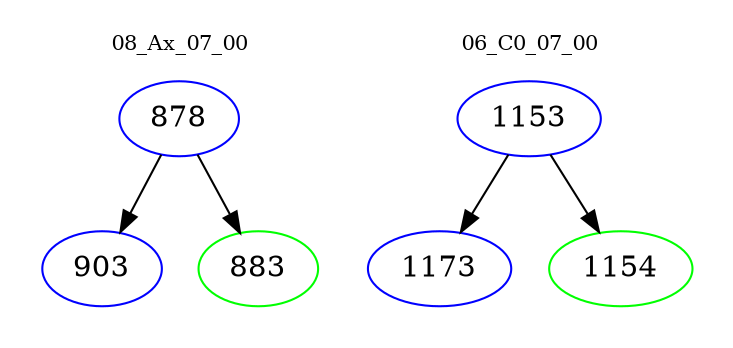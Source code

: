 digraph{
subgraph cluster_0 {
color = white
label = "08_Ax_07_00";
fontsize=10;
T0_878 [label="878", color="blue"]
T0_878 -> T0_903 [color="black"]
T0_903 [label="903", color="blue"]
T0_878 -> T0_883 [color="black"]
T0_883 [label="883", color="green"]
}
subgraph cluster_1 {
color = white
label = "06_C0_07_00";
fontsize=10;
T1_1153 [label="1153", color="blue"]
T1_1153 -> T1_1173 [color="black"]
T1_1173 [label="1173", color="blue"]
T1_1153 -> T1_1154 [color="black"]
T1_1154 [label="1154", color="green"]
}
}
